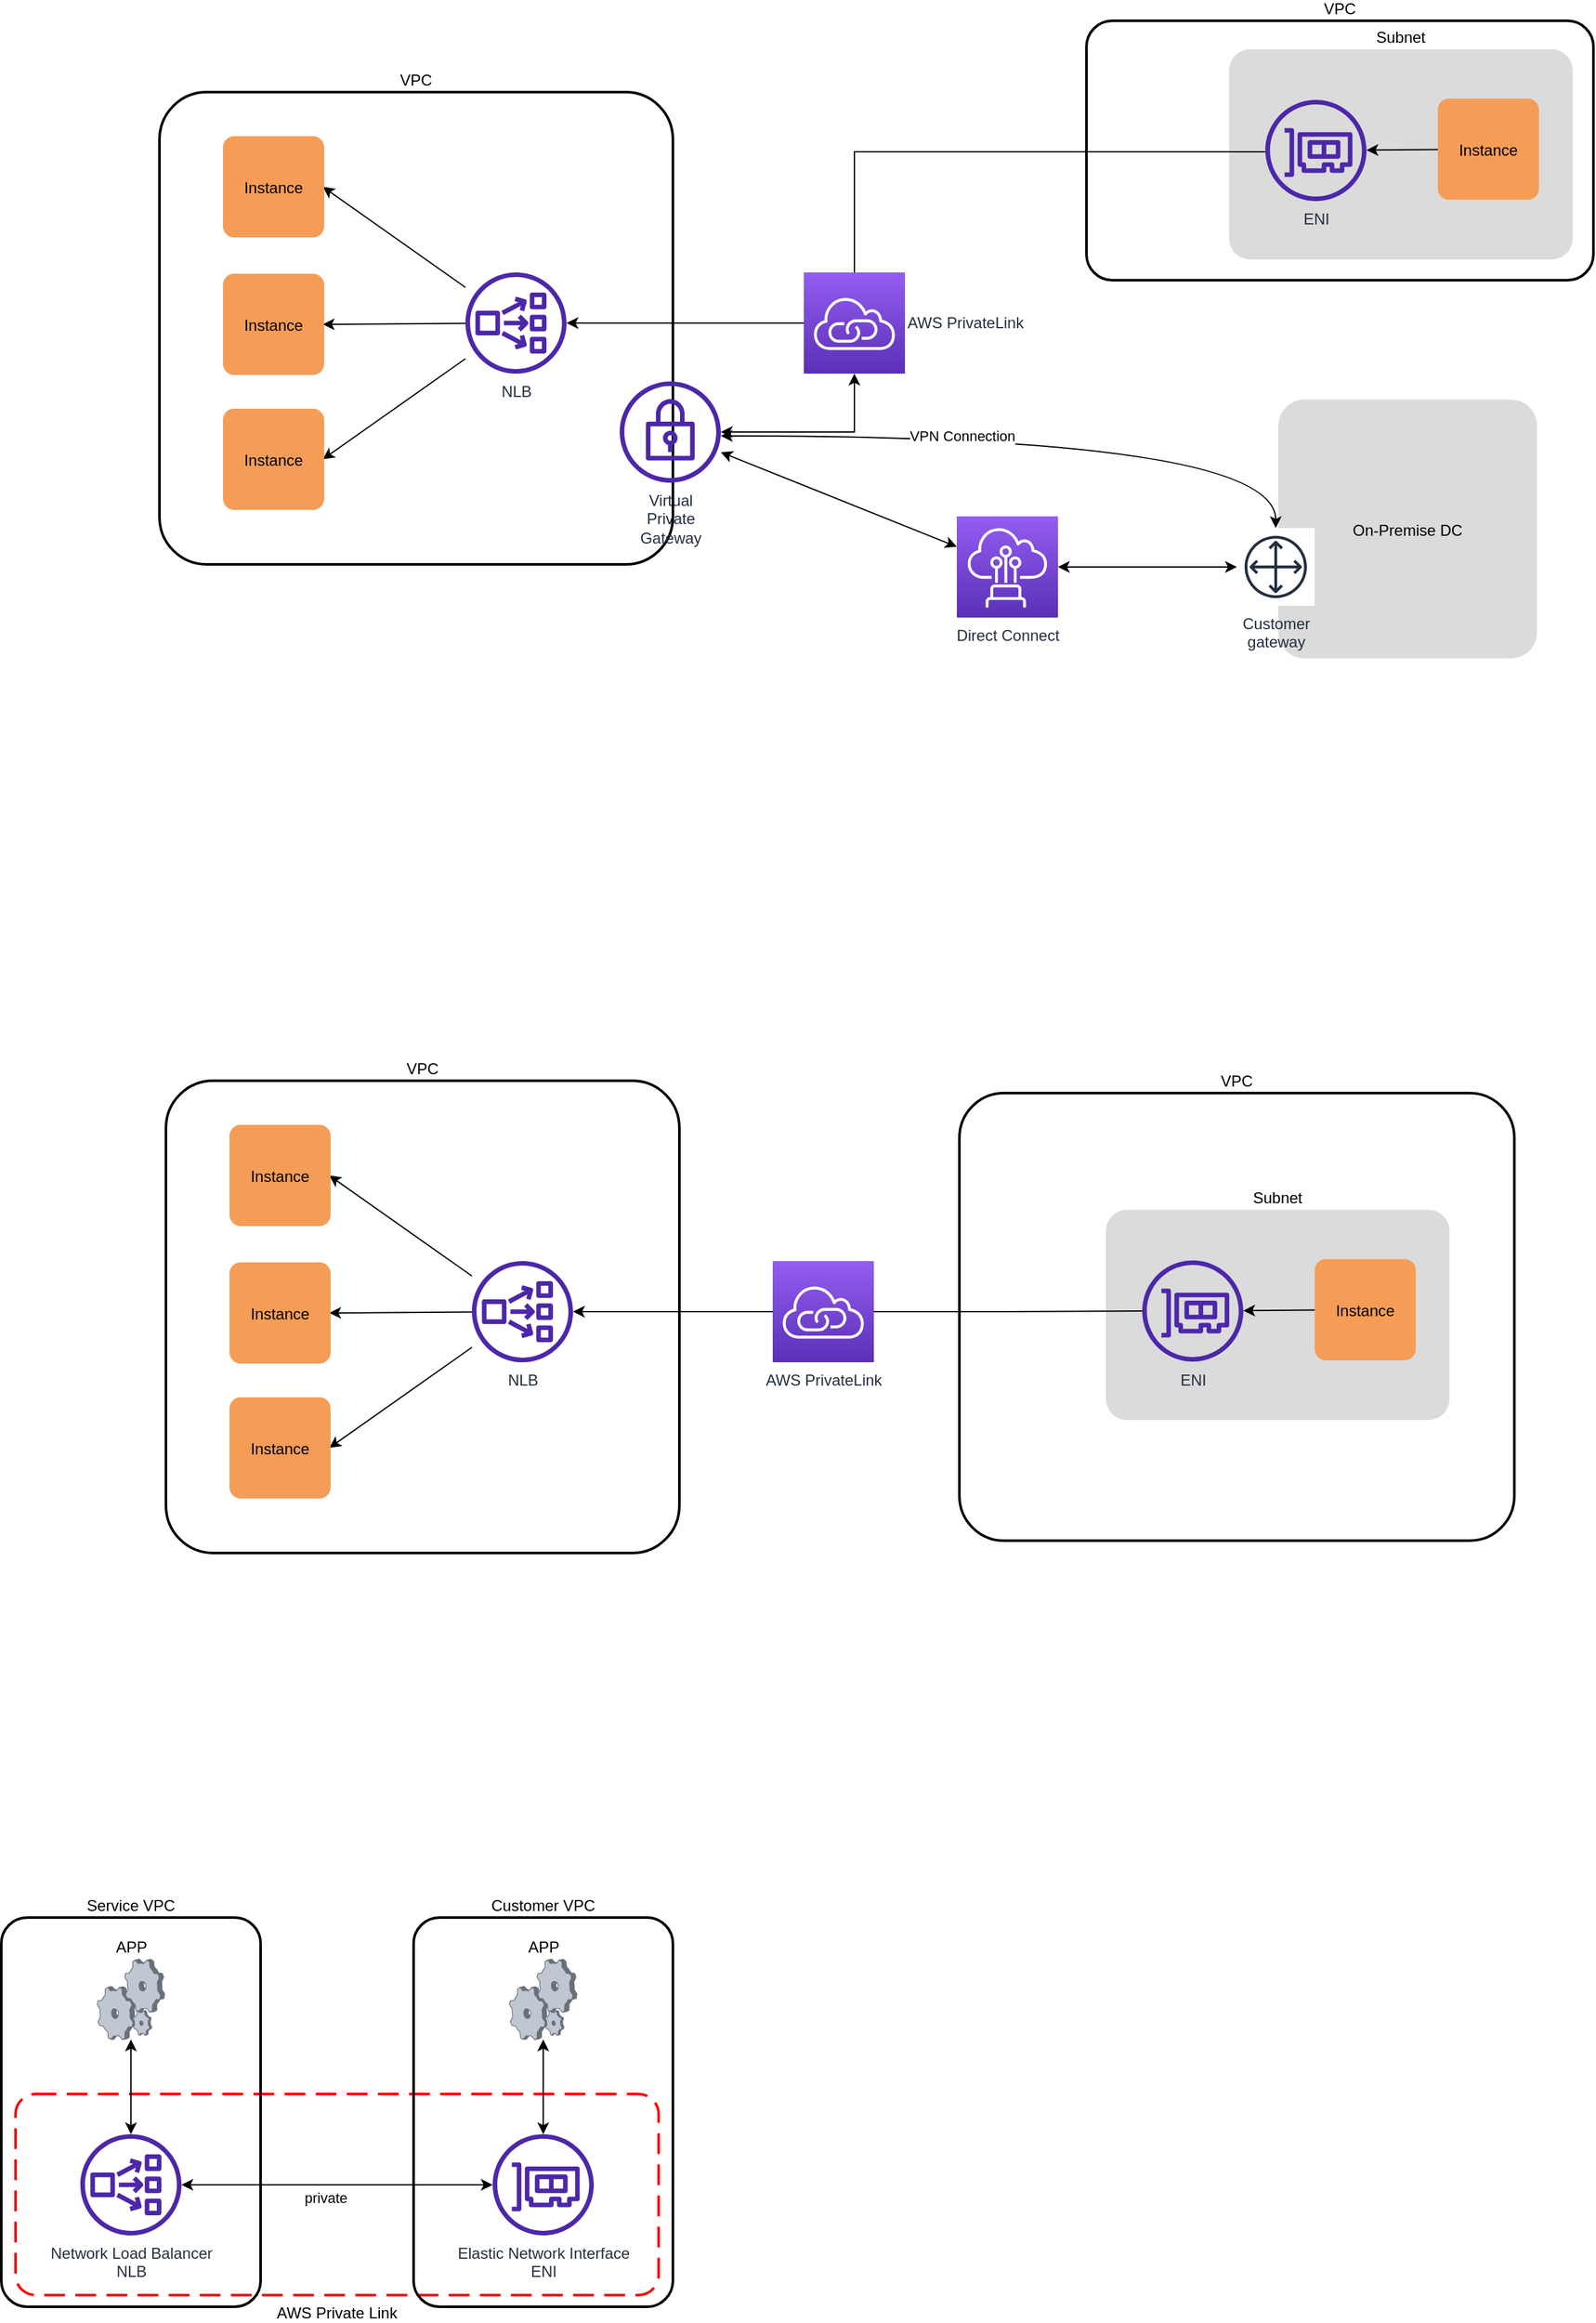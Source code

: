 <mxfile>
    <diagram id="0W9PW05vVtJZ4PPajJrG" name="Page-1">
        <mxGraphModel dx="2020" dy="2909" grid="0" gridSize="10" guides="1" tooltips="1" connect="1" arrows="1" fold="1" page="0" pageScale="1" pageWidth="827" pageHeight="1169" math="0" shadow="0">
            <root>
                <mxCell id="0"/>
                <mxCell id="1" parent="0"/>
                <mxCell id="w9yGPqB2lC9YXLwlPhrW-45" value="VPC" style="rounded=1;arcSize=10;dashed=0;fillColor=none;gradientColor=none;strokeWidth=2;labelPosition=center;verticalLabelPosition=top;align=center;verticalAlign=bottom;" parent="1" vertex="1">
                    <mxGeometry x="693" y="-468.5" width="428" height="345" as="geometry"/>
                </mxCell>
                <mxCell id="2" value="Subnet" style="rounded=1;arcSize=10;strokeColor=none;fillColor=#DBDBDB;gradientColor=none;labelPosition=center;verticalLabelPosition=top;align=center;verticalAlign=bottom;" vertex="1" parent="1">
                    <mxGeometry x="806" y="-378.5" width="265" height="162" as="geometry"/>
                </mxCell>
                <mxCell id="w9yGPqB2lC9YXLwlPhrW-11" value="AWS Private Link" style="rounded=1;arcSize=10;dashed=1;strokeColor=#ff0000;fillColor=none;gradientColor=none;dashPattern=8 4;strokeWidth=2;labelPosition=center;verticalLabelPosition=bottom;align=center;verticalAlign=top;" parent="1" vertex="1">
                    <mxGeometry x="-35" y="303" width="496" height="155" as="geometry"/>
                </mxCell>
                <mxCell id="w9yGPqB2lC9YXLwlPhrW-2" value="Service VPC" style="rounded=1;arcSize=10;dashed=0;fillColor=none;gradientColor=none;strokeWidth=2;labelPosition=center;verticalLabelPosition=top;align=center;verticalAlign=bottom;" parent="1" vertex="1">
                    <mxGeometry x="-46" y="167" width="200" height="300" as="geometry"/>
                </mxCell>
                <mxCell id="w9yGPqB2lC9YXLwlPhrW-4" value="Customer VPC" style="rounded=1;arcSize=10;dashed=0;fillColor=none;gradientColor=none;strokeWidth=2;labelPosition=center;verticalLabelPosition=top;align=center;verticalAlign=bottom;" parent="1" vertex="1">
                    <mxGeometry x="272" y="167" width="200" height="300" as="geometry"/>
                </mxCell>
                <mxCell id="w9yGPqB2lC9YXLwlPhrW-15" style="edgeStyle=orthogonalEdgeStyle;rounded=0;orthogonalLoop=1;jettySize=auto;html=1;startArrow=classic;startFill=1;endArrow=classic;endFill=1;" parent="1" source="w9yGPqB2lC9YXLwlPhrW-5" target="w9yGPqB2lC9YXLwlPhrW-7" edge="1">
                    <mxGeometry relative="1" as="geometry"/>
                </mxCell>
                <mxCell id="w9yGPqB2lC9YXLwlPhrW-5" value="APP" style="verticalLabelPosition=top;sketch=0;aspect=fixed;html=1;verticalAlign=bottom;strokeColor=none;align=center;outlineConnect=0;shape=mxgraph.citrix.process;labelPosition=center;" parent="1" vertex="1">
                    <mxGeometry x="28" y="199" width="52" height="62" as="geometry"/>
                </mxCell>
                <mxCell id="w9yGPqB2lC9YXLwlPhrW-13" style="edgeStyle=orthogonalEdgeStyle;rounded=0;orthogonalLoop=1;jettySize=auto;html=1;startArrow=classic;startFill=1;endArrow=classic;endFill=1;" parent="1" source="w9yGPqB2lC9YXLwlPhrW-6" target="w9yGPqB2lC9YXLwlPhrW-8" edge="1">
                    <mxGeometry relative="1" as="geometry"/>
                </mxCell>
                <mxCell id="w9yGPqB2lC9YXLwlPhrW-6" value="APP" style="verticalLabelPosition=top;sketch=0;aspect=fixed;html=1;verticalAlign=bottom;strokeColor=none;align=center;outlineConnect=0;shape=mxgraph.citrix.process;labelPosition=center;" parent="1" vertex="1">
                    <mxGeometry x="346" y="199" width="52" height="62" as="geometry"/>
                </mxCell>
                <mxCell id="w9yGPqB2lC9YXLwlPhrW-9" style="edgeStyle=orthogonalEdgeStyle;rounded=0;orthogonalLoop=1;jettySize=auto;html=1;startArrow=classic;startFill=1;endArrow=classic;endFill=1;" parent="1" source="w9yGPqB2lC9YXLwlPhrW-7" target="w9yGPqB2lC9YXLwlPhrW-8" edge="1">
                    <mxGeometry relative="1" as="geometry"/>
                </mxCell>
                <mxCell id="w9yGPqB2lC9YXLwlPhrW-10" value="private" style="edgeLabel;html=1;align=center;verticalAlign=middle;resizable=0;points=[];" parent="w9yGPqB2lC9YXLwlPhrW-9" vertex="1" connectable="0">
                    <mxGeometry x="-0.176" y="-1" relative="1" as="geometry">
                        <mxPoint x="12" y="9" as="offset"/>
                    </mxGeometry>
                </mxCell>
                <mxCell id="w9yGPqB2lC9YXLwlPhrW-7" value="Network Load Balancer&lt;br&gt;NLB" style="sketch=0;outlineConnect=0;fontColor=#232F3E;gradientColor=none;fillColor=#4D27AA;strokeColor=none;dashed=0;verticalLabelPosition=bottom;verticalAlign=top;align=center;html=1;fontSize=12;fontStyle=0;aspect=fixed;pointerEvents=1;shape=mxgraph.aws4.network_load_balancer;" parent="1" vertex="1">
                    <mxGeometry x="15" y="334" width="78" height="78" as="geometry"/>
                </mxCell>
                <mxCell id="w9yGPqB2lC9YXLwlPhrW-8" value="Elastic Network Interface&lt;br&gt;ENI" style="sketch=0;outlineConnect=0;fontColor=#232F3E;gradientColor=none;fillColor=#4D27AA;strokeColor=none;dashed=0;verticalLabelPosition=bottom;verticalAlign=top;align=center;html=1;fontSize=12;fontStyle=0;aspect=fixed;pointerEvents=1;shape=mxgraph.aws4.elastic_network_interface;" parent="1" vertex="1">
                    <mxGeometry x="333" y="334" width="78" height="78" as="geometry"/>
                </mxCell>
                <mxCell id="w9yGPqB2lC9YXLwlPhrW-18" value="VPC" style="rounded=1;arcSize=10;dashed=0;fillColor=none;gradientColor=none;strokeWidth=2;labelPosition=center;verticalLabelPosition=top;align=center;verticalAlign=bottom;" parent="1" vertex="1">
                    <mxGeometry x="81" y="-478" width="396" height="364" as="geometry"/>
                </mxCell>
                <mxCell id="w9yGPqB2lC9YXLwlPhrW-37" value="" style="edgeStyle=orthogonalEdgeStyle;rounded=0;orthogonalLoop=1;jettySize=auto;html=1;startArrow=classic;startFill=1;endArrow=none;endFill=0;" parent="1" source="w9yGPqB2lC9YXLwlPhrW-34" target="w9yGPqB2lC9YXLwlPhrW-36" edge="1">
                    <mxGeometry relative="1" as="geometry"/>
                </mxCell>
                <mxCell id="10" style="edgeStyle=none;html=1;entryX=1;entryY=0.5;entryDx=0;entryDy=0;startArrow=none;startFill=0;endArrow=classic;endFill=1;" edge="1" parent="1" source="w9yGPqB2lC9YXLwlPhrW-34" target="7">
                    <mxGeometry relative="1" as="geometry"/>
                </mxCell>
                <mxCell id="11" style="edgeStyle=none;html=1;entryX=1;entryY=0.5;entryDx=0;entryDy=0;startArrow=none;startFill=0;endArrow=classic;endFill=1;" edge="1" parent="1" source="w9yGPqB2lC9YXLwlPhrW-34" target="8">
                    <mxGeometry relative="1" as="geometry"/>
                </mxCell>
                <mxCell id="12" style="edgeStyle=none;html=1;entryX=1;entryY=0.5;entryDx=0;entryDy=0;startArrow=none;startFill=0;endArrow=classic;endFill=1;" edge="1" parent="1" source="w9yGPqB2lC9YXLwlPhrW-34" target="9">
                    <mxGeometry relative="1" as="geometry"/>
                </mxCell>
                <mxCell id="w9yGPqB2lC9YXLwlPhrW-34" value="NLB" style="sketch=0;outlineConnect=0;fontColor=#232F3E;gradientColor=none;fillColor=#4D27AA;strokeColor=none;dashed=0;verticalLabelPosition=bottom;verticalAlign=top;align=center;html=1;fontSize=12;fontStyle=0;aspect=fixed;pointerEvents=1;shape=mxgraph.aws4.network_load_balancer;" parent="1" vertex="1">
                    <mxGeometry x="317" y="-339" width="78" height="78" as="geometry"/>
                </mxCell>
                <mxCell id="w9yGPqB2lC9YXLwlPhrW-49" style="edgeStyle=orthogonalEdgeStyle;rounded=0;orthogonalLoop=1;jettySize=auto;html=1;startArrow=none;startFill=0;endArrow=none;endFill=0;exitX=1;exitY=0.5;exitDx=0;exitDy=0;exitPerimeter=0;" parent="1" source="w9yGPqB2lC9YXLwlPhrW-36" target="w9yGPqB2lC9YXLwlPhrW-48" edge="1">
                    <mxGeometry relative="1" as="geometry"/>
                </mxCell>
                <mxCell id="w9yGPqB2lC9YXLwlPhrW-36" value="AWS PrivateLink" style="sketch=0;points=[[0,0,0],[0.25,0,0],[0.5,0,0],[0.75,0,0],[1,0,0],[0,1,0],[0.25,1,0],[0.5,1,0],[0.75,1,0],[1,1,0],[0,0.25,0],[0,0.5,0],[0,0.75,0],[1,0.25,0],[1,0.5,0],[1,0.75,0]];outlineConnect=0;fontColor=#232F3E;gradientColor=#945DF2;gradientDirection=north;fillColor=#5A30B5;strokeColor=#ffffff;dashed=0;verticalLabelPosition=bottom;verticalAlign=top;align=center;html=1;fontSize=12;fontStyle=0;aspect=fixed;shape=mxgraph.aws4.resourceIcon;resIcon=mxgraph.aws4.vpc_privatelink;labelPosition=center;" parent="1" vertex="1">
                    <mxGeometry x="549" y="-339" width="78" height="78" as="geometry"/>
                </mxCell>
                <mxCell id="w9yGPqB2lC9YXLwlPhrW-48" value="ENI" style="sketch=0;outlineConnect=0;fontColor=#232F3E;gradientColor=none;fillColor=#4D27AA;strokeColor=none;dashed=0;verticalLabelPosition=bottom;verticalAlign=top;align=center;html=1;fontSize=12;fontStyle=0;aspect=fixed;pointerEvents=1;shape=mxgraph.aws4.elastic_network_interface;" parent="1" vertex="1">
                    <mxGeometry x="834" y="-339.5" width="78" height="78" as="geometry"/>
                </mxCell>
                <mxCell id="6" value="" style="edgeStyle=none;html=1;" edge="1" parent="1" source="3" target="w9yGPqB2lC9YXLwlPhrW-48">
                    <mxGeometry relative="1" as="geometry"/>
                </mxCell>
                <mxCell id="3" value="Instance" style="rounded=1;arcSize=10;strokeColor=#F59D56;fillColor=#F59D56;gradientColor=none;strokeWidth=2;" vertex="1" parent="1">
                    <mxGeometry x="968" y="-339.5" width="76" height="76" as="geometry"/>
                </mxCell>
                <mxCell id="7" value="Instance" style="rounded=1;arcSize=10;strokeColor=#F59D56;fillColor=#F59D56;gradientColor=none;strokeWidth=2;" vertex="1" parent="1">
                    <mxGeometry x="131" y="-443" width="76" height="76" as="geometry"/>
                </mxCell>
                <mxCell id="8" value="Instance" style="rounded=1;arcSize=10;strokeColor=#F59D56;fillColor=#F59D56;gradientColor=none;strokeWidth=2;" vertex="1" parent="1">
                    <mxGeometry x="131" y="-337" width="76" height="76" as="geometry"/>
                </mxCell>
                <mxCell id="9" value="Instance" style="rounded=1;arcSize=10;strokeColor=#F59D56;fillColor=#F59D56;gradientColor=none;strokeWidth=2;" vertex="1" parent="1">
                    <mxGeometry x="131" y="-233" width="76" height="76" as="geometry"/>
                </mxCell>
                <mxCell id="23" value="VPC" style="rounded=1;arcSize=10;dashed=0;fillColor=none;gradientColor=none;strokeWidth=2;labelPosition=center;verticalLabelPosition=top;align=center;verticalAlign=bottom;" vertex="1" parent="1">
                    <mxGeometry x="791" y="-1295" width="391" height="200" as="geometry"/>
                </mxCell>
                <mxCell id="24" value="Subnet" style="rounded=1;arcSize=10;strokeColor=none;fillColor=#DBDBDB;gradientColor=none;labelPosition=center;verticalLabelPosition=top;align=center;verticalAlign=bottom;" vertex="1" parent="1">
                    <mxGeometry x="901" y="-1273" width="265" height="162" as="geometry"/>
                </mxCell>
                <mxCell id="25" value="VPC" style="rounded=1;arcSize=10;dashed=0;fillColor=none;gradientColor=none;strokeWidth=2;labelPosition=center;verticalLabelPosition=top;align=center;verticalAlign=bottom;" vertex="1" parent="1">
                    <mxGeometry x="76" y="-1240" width="396" height="364" as="geometry"/>
                </mxCell>
                <mxCell id="26" value="" style="edgeStyle=orthogonalEdgeStyle;rounded=0;orthogonalLoop=1;jettySize=auto;html=1;startArrow=classic;startFill=1;endArrow=none;endFill=0;" edge="1" parent="1" source="30" target="32">
                    <mxGeometry relative="1" as="geometry"/>
                </mxCell>
                <mxCell id="27" style="edgeStyle=none;html=1;entryX=1;entryY=0.5;entryDx=0;entryDy=0;startArrow=none;startFill=0;endArrow=classic;endFill=1;" edge="1" parent="1" source="30" target="45">
                    <mxGeometry relative="1" as="geometry"/>
                </mxCell>
                <mxCell id="28" style="edgeStyle=none;html=1;entryX=1;entryY=0.5;entryDx=0;entryDy=0;startArrow=none;startFill=0;endArrow=classic;endFill=1;" edge="1" parent="1" source="30" target="46">
                    <mxGeometry relative="1" as="geometry"/>
                </mxCell>
                <mxCell id="29" style="edgeStyle=none;html=1;entryX=1;entryY=0.5;entryDx=0;entryDy=0;startArrow=none;startFill=0;endArrow=classic;endFill=1;" edge="1" parent="1" source="30" target="47">
                    <mxGeometry relative="1" as="geometry"/>
                </mxCell>
                <mxCell id="30" value="NLB" style="sketch=0;outlineConnect=0;fontColor=#232F3E;gradientColor=none;fillColor=#4D27AA;strokeColor=none;dashed=0;verticalLabelPosition=bottom;verticalAlign=top;align=center;html=1;fontSize=12;fontStyle=0;aspect=fixed;pointerEvents=1;shape=mxgraph.aws4.network_load_balancer;" vertex="1" parent="1">
                    <mxGeometry x="312" y="-1101" width="78" height="78" as="geometry"/>
                </mxCell>
                <mxCell id="31" style="edgeStyle=orthogonalEdgeStyle;rounded=0;orthogonalLoop=1;jettySize=auto;html=1;startArrow=none;startFill=0;endArrow=none;endFill=0;exitX=0.5;exitY=0;exitDx=0;exitDy=0;exitPerimeter=0;" edge="1" parent="1" source="32" target="42">
                    <mxGeometry relative="1" as="geometry">
                        <Array as="points">
                            <mxPoint x="612" y="-1194"/>
                        </Array>
                    </mxGeometry>
                </mxCell>
                <mxCell id="32" value="AWS PrivateLink" style="sketch=0;points=[[0,0,0],[0.25,0,0],[0.5,0,0],[0.75,0,0],[1,0,0],[0,1,0],[0.25,1,0],[0.5,1,0],[0.75,1,0],[1,1,0],[0,0.25,0],[0,0.5,0],[0,0.75,0],[1,0.25,0],[1,0.5,0],[1,0.75,0]];outlineConnect=0;fontColor=#232F3E;gradientColor=#945DF2;gradientDirection=north;fillColor=#5A30B5;strokeColor=#ffffff;dashed=0;verticalLabelPosition=middle;verticalAlign=middle;align=left;html=1;fontSize=12;fontStyle=0;aspect=fixed;shape=mxgraph.aws4.resourceIcon;resIcon=mxgraph.aws4.vpc_privatelink;labelPosition=right;" vertex="1" parent="1">
                    <mxGeometry x="573" y="-1101" width="78" height="78" as="geometry"/>
                </mxCell>
                <mxCell id="33" style="rounded=0;orthogonalLoop=1;jettySize=auto;html=1;startArrow=classic;startFill=1;endArrow=classic;endFill=1;" edge="1" parent="1" source="35" target="38">
                    <mxGeometry relative="1" as="geometry"/>
                </mxCell>
                <mxCell id="34" style="edgeStyle=orthogonalEdgeStyle;rounded=0;orthogonalLoop=1;jettySize=auto;html=1;startArrow=classic;startFill=1;endArrow=classic;endFill=1;" edge="1" parent="1" source="35" target="32">
                    <mxGeometry relative="1" as="geometry"/>
                </mxCell>
                <mxCell id="35" value="Virtual &lt;br&gt;Private &lt;br&gt;Gateway" style="sketch=0;outlineConnect=0;fontColor=#232F3E;gradientColor=none;fillColor=#4D27AA;strokeColor=none;dashed=0;verticalLabelPosition=bottom;verticalAlign=top;align=center;html=1;fontSize=12;fontStyle=0;aspect=fixed;pointerEvents=1;shape=mxgraph.aws4.vpn_gateway;" vertex="1" parent="1">
                    <mxGeometry x="431" y="-1017" width="78" height="78" as="geometry"/>
                </mxCell>
                <mxCell id="36" value="On-Premise DC" style="rounded=1;arcSize=10;strokeColor=none;fillColor=#DBDBDB;gradientColor=none;" vertex="1" parent="1">
                    <mxGeometry x="939" y="-1003" width="199.5" height="199.5" as="geometry"/>
                </mxCell>
                <mxCell id="37" value="" style="edgeStyle=orthogonalEdgeStyle;rounded=0;orthogonalLoop=1;jettySize=auto;html=1;startArrow=classic;startFill=1;endArrow=classic;endFill=1;" edge="1" parent="1" source="38" target="41">
                    <mxGeometry relative="1" as="geometry"/>
                </mxCell>
                <mxCell id="38" value="Direct Connect" style="sketch=0;points=[[0,0,0],[0.25,0,0],[0.5,0,0],[0.75,0,0],[1,0,0],[0,1,0],[0.25,1,0],[0.5,1,0],[0.75,1,0],[1,1,0],[0,0.25,0],[0,0.5,0],[0,0.75,0],[1,0.25,0],[1,0.5,0],[1,0.75,0]];outlineConnect=0;fontColor=#232F3E;gradientColor=#945DF2;gradientDirection=north;fillColor=#5A30B5;strokeColor=#ffffff;dashed=0;verticalLabelPosition=bottom;verticalAlign=top;align=center;html=1;fontSize=12;fontStyle=0;aspect=fixed;shape=mxgraph.aws4.resourceIcon;resIcon=mxgraph.aws4.direct_connect;" vertex="1" parent="1">
                    <mxGeometry x="691" y="-913" width="78" height="78" as="geometry"/>
                </mxCell>
                <mxCell id="39" style="rounded=0;orthogonalLoop=1;jettySize=auto;html=1;startArrow=classic;startFill=1;endArrow=classic;endFill=1;edgeStyle=orthogonalEdgeStyle;curved=1;" edge="1" parent="1" source="41" target="35">
                    <mxGeometry relative="1" as="geometry">
                        <Array as="points">
                            <mxPoint x="937" y="-975"/>
                        </Array>
                    </mxGeometry>
                </mxCell>
                <mxCell id="40" value="VPN Connection" style="edgeLabel;html=1;align=center;verticalAlign=middle;resizable=0;points=[];" vertex="1" connectable="0" parent="39">
                    <mxGeometry x="0.256" relative="1" as="geometry">
                        <mxPoint as="offset"/>
                    </mxGeometry>
                </mxCell>
                <mxCell id="41" value="Customer&#10;gateway" style="sketch=0;outlineConnect=0;fontColor=#232F3E;gradientColor=none;strokeColor=#232F3E;fillColor=#ffffff;dashed=0;verticalLabelPosition=bottom;verticalAlign=top;align=center;html=1;fontSize=12;fontStyle=0;aspect=fixed;shape=mxgraph.aws4.resourceIcon;resIcon=mxgraph.aws4.customer_gateway;" vertex="1" parent="1">
                    <mxGeometry x="907" y="-904" width="60" height="60" as="geometry"/>
                </mxCell>
                <mxCell id="42" value="ENI" style="sketch=0;outlineConnect=0;fontColor=#232F3E;gradientColor=none;fillColor=#4D27AA;strokeColor=none;dashed=0;verticalLabelPosition=bottom;verticalAlign=top;align=center;html=1;fontSize=12;fontStyle=0;aspect=fixed;pointerEvents=1;shape=mxgraph.aws4.elastic_network_interface;" vertex="1" parent="1">
                    <mxGeometry x="929" y="-1234" width="78" height="78" as="geometry"/>
                </mxCell>
                <mxCell id="43" value="" style="edgeStyle=none;html=1;" edge="1" parent="1" source="44" target="42">
                    <mxGeometry relative="1" as="geometry"/>
                </mxCell>
                <mxCell id="44" value="Instance" style="rounded=1;arcSize=10;strokeColor=#F59D56;fillColor=#F59D56;gradientColor=none;strokeWidth=2;" vertex="1" parent="1">
                    <mxGeometry x="1063" y="-1234" width="76" height="76" as="geometry"/>
                </mxCell>
                <mxCell id="45" value="Instance" style="rounded=1;arcSize=10;strokeColor=#F59D56;fillColor=#F59D56;gradientColor=none;strokeWidth=2;" vertex="1" parent="1">
                    <mxGeometry x="126" y="-1205" width="76" height="76" as="geometry"/>
                </mxCell>
                <mxCell id="46" value="Instance" style="rounded=1;arcSize=10;strokeColor=#F59D56;fillColor=#F59D56;gradientColor=none;strokeWidth=2;" vertex="1" parent="1">
                    <mxGeometry x="126" y="-1099" width="76" height="76" as="geometry"/>
                </mxCell>
                <mxCell id="47" value="Instance" style="rounded=1;arcSize=10;strokeColor=#F59D56;fillColor=#F59D56;gradientColor=none;strokeWidth=2;" vertex="1" parent="1">
                    <mxGeometry x="126" y="-995" width="76" height="76" as="geometry"/>
                </mxCell>
            </root>
        </mxGraphModel>
    </diagram>
</mxfile>